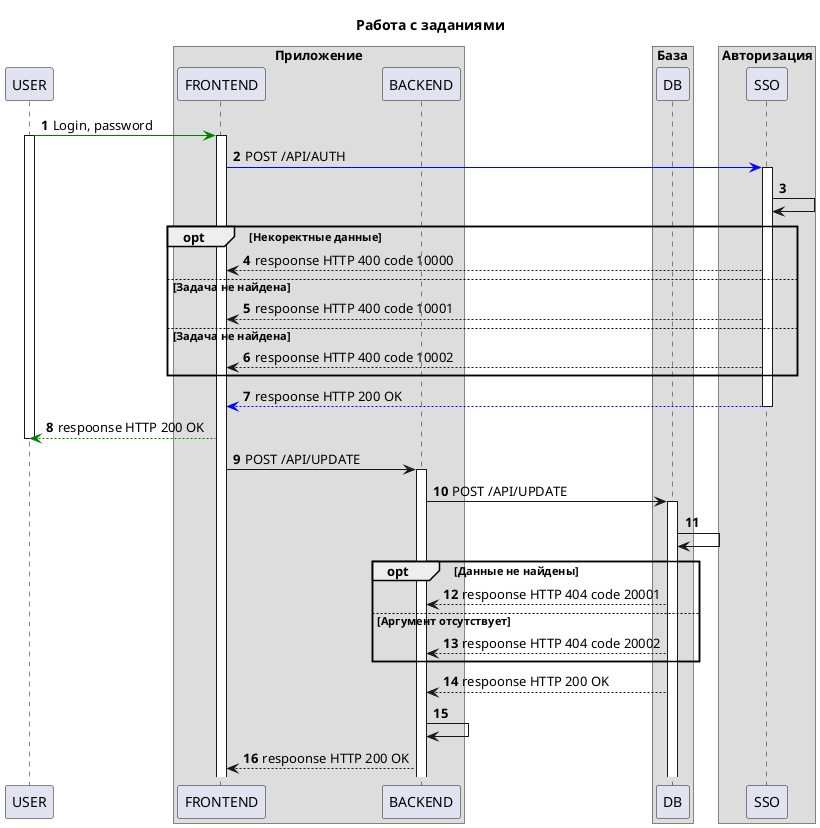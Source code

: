 @startuml Test
title: Работа с заданиями
autonumber
participant USER
box "Приложение"
participant FRONTEND
participant BACKEND
end box
box "База"
participant DB 
end box
box "Авторизация"
participant SSO
end box
USER [#green]-> FRONTEND: Login, password
activate USER
activate FRONTEND
FRONTEND [#blue]-> SSO: POST /API/AUTH
activate SSO
SSO -> SSO
opt Некоректные данные
SSO --> FRONTEND: respoonse HTTP 400 code 10000
else Задача не найдена
SSO --> FRONTEND: respoonse HTTP 400 code 10001
else Задача не найдена
SSO --> FRONTEND: respoonse HTTP 400 code 10002
end
SSO [#blue]--> FRONTEND: respoonse HTTP 200 OK
deactivate SSO
FRONTEND [#green]--> USER: respoonse HTTP 200 OK
deactivate USER
FRONTEND -> BACKEND: POST /API/UPDATE
activate BACKEND
BACKEND -> DB: POST /API/UPDATE
activate DB
DB -> DB
opt Данные не найдены
DB --> BACKEND:respoonse HTTP 404 code 20001
else Аргумент отсутствует
DB --> BACKEND:respoonse HTTP 404 code 20002
end
DB --> BACKEND:respoonse HTTP 200 OK
BACKEND -> BACKEND
BACKEND --> FRONTEND:respoonse HTTP 200 OK
@enduml
